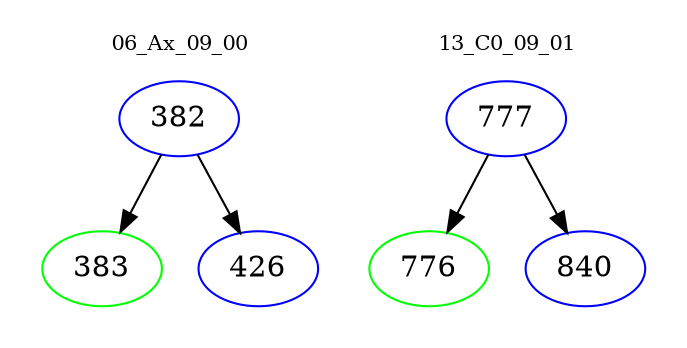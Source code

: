 digraph{
subgraph cluster_0 {
color = white
label = "06_Ax_09_00";
fontsize=10;
T0_382 [label="382", color="blue"]
T0_382 -> T0_383 [color="black"]
T0_383 [label="383", color="green"]
T0_382 -> T0_426 [color="black"]
T0_426 [label="426", color="blue"]
}
subgraph cluster_1 {
color = white
label = "13_C0_09_01";
fontsize=10;
T1_777 [label="777", color="blue"]
T1_777 -> T1_776 [color="black"]
T1_776 [label="776", color="green"]
T1_777 -> T1_840 [color="black"]
T1_840 [label="840", color="blue"]
}
}
